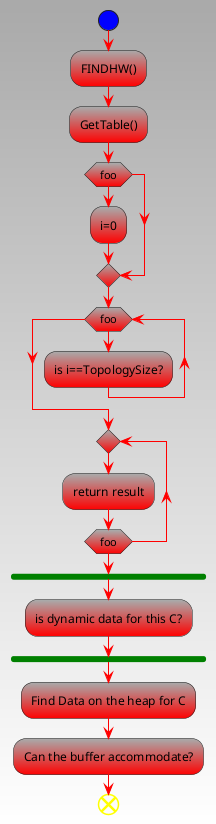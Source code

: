 {
  "sha1": "cf31i81asp8mgfvq83xzuu96e3rzdzf",
  "insertion": {
    "when": "2024-06-01T09:03:01.366Z",
    "user": "plantuml@gmail.com"
  }
}
@startuml
skinparam backgroundColor #AAAAAA-white
skinparam activityBackgroundColor #AAAAAA-red
'skinparam activityBorderColor green
skinparam activityEndColor yellow
skinparam activityStartColor blue
skinparam activityArrowColor red
skinparam activityBarColor green
start;
:FINDHW();
:GetTable();
if (foo) then
:i=0;
endif
while (foo)
:is i==TopologySize?;
endwhile
repeat
:return result;
repeatwhile (foo)
fork
:is dynamic data for this C?;
endfork
:Find Data on the heap for C;
:Can the buffer accommodate?;
end;
@enduml
